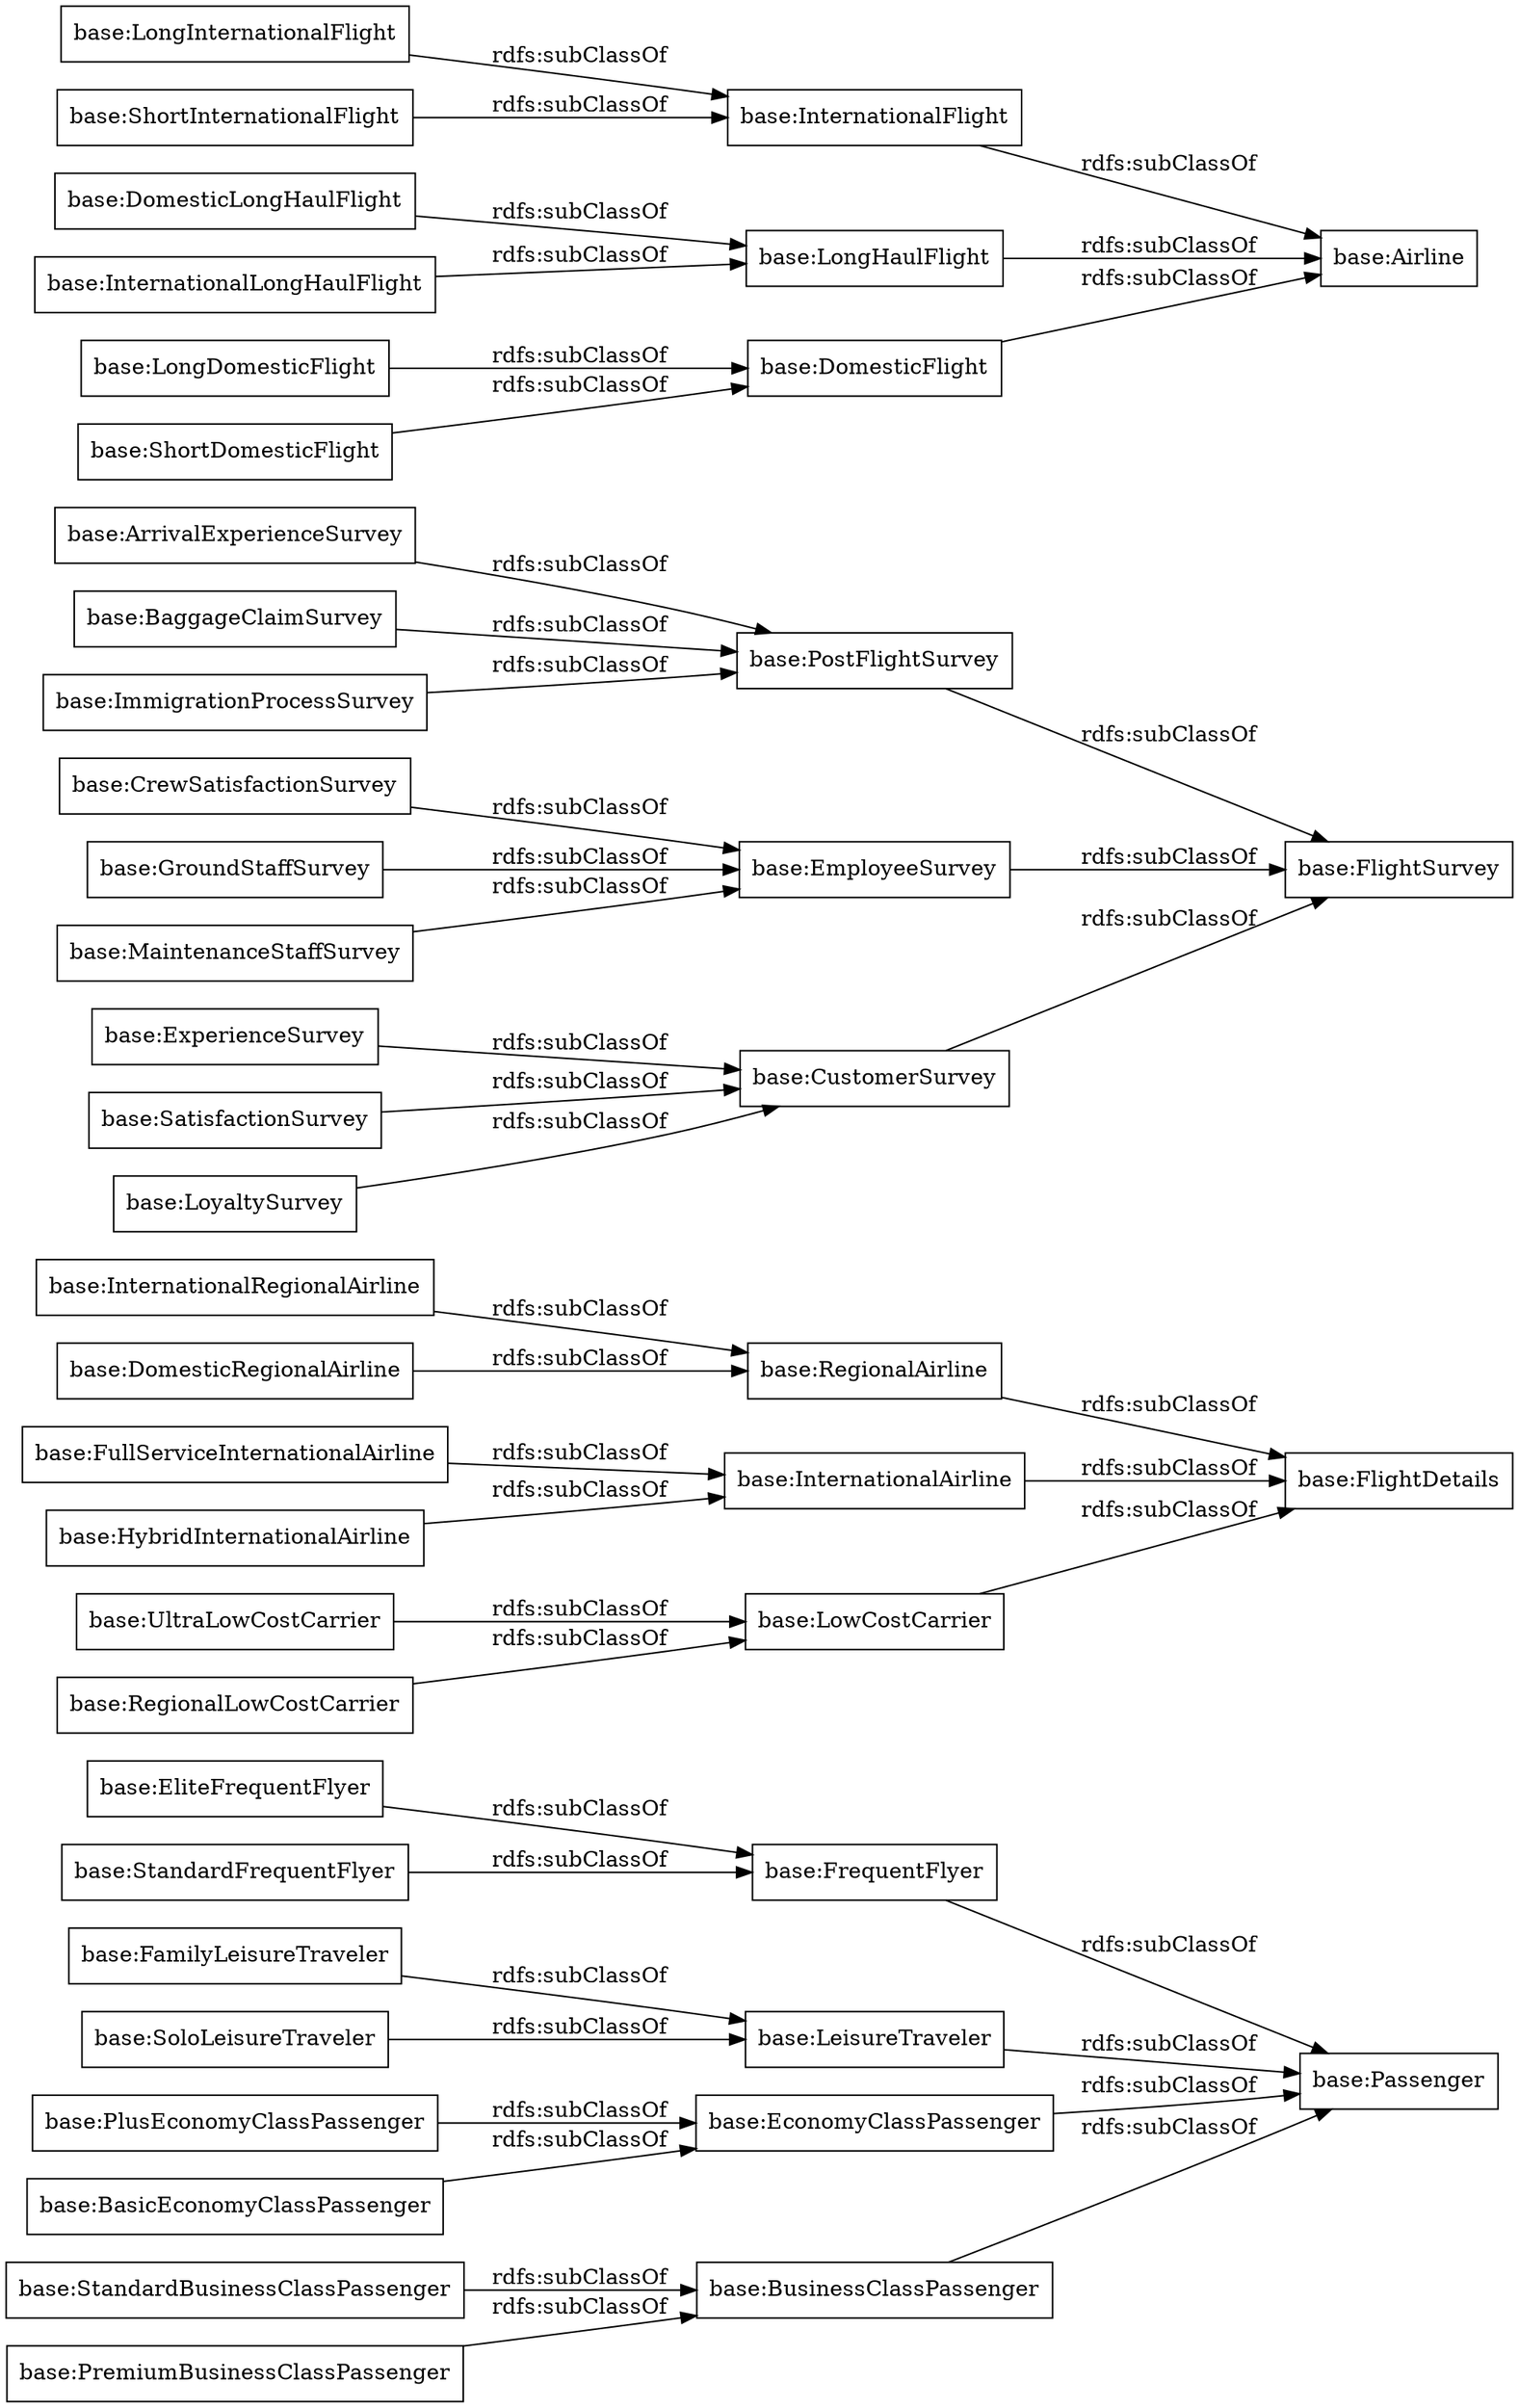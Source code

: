 digraph ar2dtool_diagram { 
rankdir=LR;
size="1000"
node [shape = rectangle, color="black"]; "base:BusinessClassPassenger" "base:Passenger" "base:FullServiceInternationalAirline" "base:ExperienceSurvey" "base:ArrivalExperienceSurvey" "base:StandardBusinessClassPassenger" "base:PlusEconomyClassPassenger" "base:InternationalAirline" "base:BaggageClaimSurvey" "base:FrequentFlyer" "base:CustomerSurvey" "base:EliteFrequentFlyer" "base:InternationalRegionalAirline" "base:DomesticLongHaulFlight" "base:InternationalFlight" "base:InternationalLongHaulFlight" "base:FlightSurvey" "base:DomesticRegionalAirline" "base:ImmigrationProcessSurvey" "base:ShortDomesticFlight" "base:LeisureTraveler" "base:LongInternationalFlight" "base:FamilyLeisureTraveler" "base:DomesticFlight" "base:HybridInternationalAirline" "base:PostFlightSurvey" "base:CrewSatisfactionSurvey" "base:RegionalLowCostCarrier" "base:BasicEconomyClassPassenger" "base:RegionalAirline" "base:FlightDetails" "base:PremiumBusinessClassPassenger" "base:LongDomesticFlight" "base:UltraLowCostCarrier" "base:ShortInternationalFlight" "base:StandardFrequentFlyer" "base:SatisfactionSurvey" "base:LoyaltySurvey" "base:GroundStaffSurvey" "base:SoloLeisureTraveler" "base:MaintenanceStaffSurvey" "base:EmployeeSurvey" "base:Airline" "base:LowCostCarrier" "base:EconomyClassPassenger" "base:LongHaulFlight" ; /*classes style*/
	"base:GroundStaffSurvey" -> "base:EmployeeSurvey" [ label = "rdfs:subClassOf" ];
	"base:StandardFrequentFlyer" -> "base:FrequentFlyer" [ label = "rdfs:subClassOf" ];
	"base:SoloLeisureTraveler" -> "base:LeisureTraveler" [ label = "rdfs:subClassOf" ];
	"base:LowCostCarrier" -> "base:FlightDetails" [ label = "rdfs:subClassOf" ];
	"base:EliteFrequentFlyer" -> "base:FrequentFlyer" [ label = "rdfs:subClassOf" ];
	"base:LeisureTraveler" -> "base:Passenger" [ label = "rdfs:subClassOf" ];
	"base:LoyaltySurvey" -> "base:CustomerSurvey" [ label = "rdfs:subClassOf" ];
	"base:MaintenanceStaffSurvey" -> "base:EmployeeSurvey" [ label = "rdfs:subClassOf" ];
	"base:InternationalFlight" -> "base:Airline" [ label = "rdfs:subClassOf" ];
	"base:DomesticFlight" -> "base:Airline" [ label = "rdfs:subClassOf" ];
	"base:RegionalLowCostCarrier" -> "base:LowCostCarrier" [ label = "rdfs:subClassOf" ];
	"base:InternationalAirline" -> "base:FlightDetails" [ label = "rdfs:subClassOf" ];
	"base:ShortDomesticFlight" -> "base:DomesticFlight" [ label = "rdfs:subClassOf" ];
	"base:EmployeeSurvey" -> "base:FlightSurvey" [ label = "rdfs:subClassOf" ];
	"base:SatisfactionSurvey" -> "base:CustomerSurvey" [ label = "rdfs:subClassOf" ];
	"base:UltraLowCostCarrier" -> "base:LowCostCarrier" [ label = "rdfs:subClassOf" ];
	"base:BasicEconomyClassPassenger" -> "base:EconomyClassPassenger" [ label = "rdfs:subClassOf" ];
	"base:PremiumBusinessClassPassenger" -> "base:BusinessClassPassenger" [ label = "rdfs:subClassOf" ];
	"base:EconomyClassPassenger" -> "base:Passenger" [ label = "rdfs:subClassOf" ];
	"base:InternationalRegionalAirline" -> "base:RegionalAirline" [ label = "rdfs:subClassOf" ];
	"base:DomesticRegionalAirline" -> "base:RegionalAirline" [ label = "rdfs:subClassOf" ];
	"base:BaggageClaimSurvey" -> "base:PostFlightSurvey" [ label = "rdfs:subClassOf" ];
	"base:CrewSatisfactionSurvey" -> "base:EmployeeSurvey" [ label = "rdfs:subClassOf" ];
	"base:InternationalLongHaulFlight" -> "base:LongHaulFlight" [ label = "rdfs:subClassOf" ];
	"base:LongDomesticFlight" -> "base:DomesticFlight" [ label = "rdfs:subClassOf" ];
	"base:LongInternationalFlight" -> "base:InternationalFlight" [ label = "rdfs:subClassOf" ];
	"base:PlusEconomyClassPassenger" -> "base:EconomyClassPassenger" [ label = "rdfs:subClassOf" ];
	"base:DomesticLongHaulFlight" -> "base:LongHaulFlight" [ label = "rdfs:subClassOf" ];
	"base:CustomerSurvey" -> "base:FlightSurvey" [ label = "rdfs:subClassOf" ];
	"base:FamilyLeisureTraveler" -> "base:LeisureTraveler" [ label = "rdfs:subClassOf" ];
	"base:BusinessClassPassenger" -> "base:Passenger" [ label = "rdfs:subClassOf" ];
	"base:FullServiceInternationalAirline" -> "base:InternationalAirline" [ label = "rdfs:subClassOf" ];
	"base:ImmigrationProcessSurvey" -> "base:PostFlightSurvey" [ label = "rdfs:subClassOf" ];
	"base:ExperienceSurvey" -> "base:CustomerSurvey" [ label = "rdfs:subClassOf" ];
	"base:ShortInternationalFlight" -> "base:InternationalFlight" [ label = "rdfs:subClassOf" ];
	"base:PostFlightSurvey" -> "base:FlightSurvey" [ label = "rdfs:subClassOf" ];
	"base:StandardBusinessClassPassenger" -> "base:BusinessClassPassenger" [ label = "rdfs:subClassOf" ];
	"base:FrequentFlyer" -> "base:Passenger" [ label = "rdfs:subClassOf" ];
	"base:ArrivalExperienceSurvey" -> "base:PostFlightSurvey" [ label = "rdfs:subClassOf" ];
	"base:HybridInternationalAirline" -> "base:InternationalAirline" [ label = "rdfs:subClassOf" ];
	"base:LongHaulFlight" -> "base:Airline" [ label = "rdfs:subClassOf" ];
	"base:RegionalAirline" -> "base:FlightDetails" [ label = "rdfs:subClassOf" ];

}
